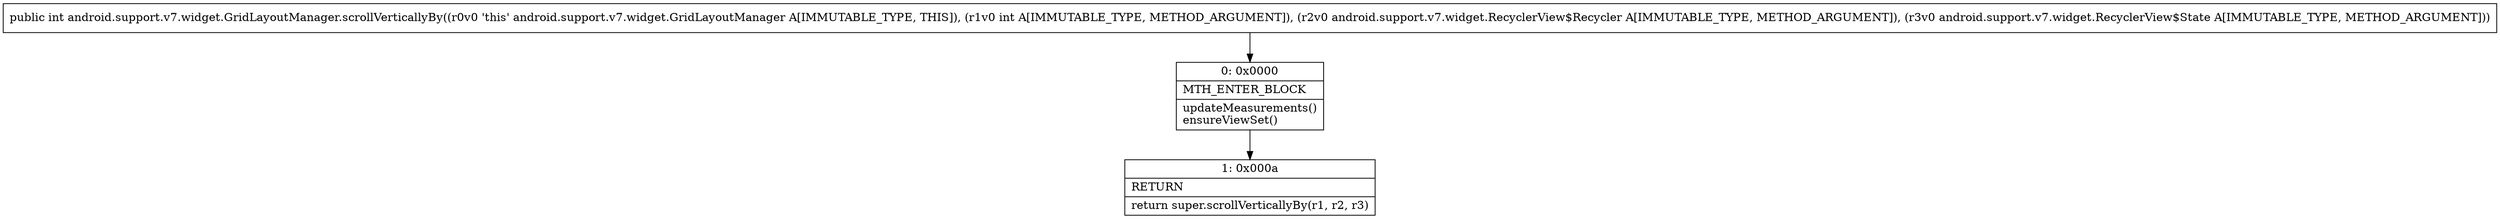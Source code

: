 digraph "CFG forandroid.support.v7.widget.GridLayoutManager.scrollVerticallyBy(ILandroid\/support\/v7\/widget\/RecyclerView$Recycler;Landroid\/support\/v7\/widget\/RecyclerView$State;)I" {
Node_0 [shape=record,label="{0\:\ 0x0000|MTH_ENTER_BLOCK\l|updateMeasurements()\lensureViewSet()\l}"];
Node_1 [shape=record,label="{1\:\ 0x000a|RETURN\l|return super.scrollVerticallyBy(r1, r2, r3)\l}"];
MethodNode[shape=record,label="{public int android.support.v7.widget.GridLayoutManager.scrollVerticallyBy((r0v0 'this' android.support.v7.widget.GridLayoutManager A[IMMUTABLE_TYPE, THIS]), (r1v0 int A[IMMUTABLE_TYPE, METHOD_ARGUMENT]), (r2v0 android.support.v7.widget.RecyclerView$Recycler A[IMMUTABLE_TYPE, METHOD_ARGUMENT]), (r3v0 android.support.v7.widget.RecyclerView$State A[IMMUTABLE_TYPE, METHOD_ARGUMENT])) }"];
MethodNode -> Node_0;
Node_0 -> Node_1;
}

